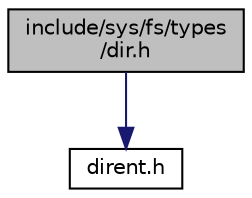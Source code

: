 digraph "include/sys/fs/types/dir.h"
{
 // LATEX_PDF_SIZE
  edge [fontname="Helvetica",fontsize="10",labelfontname="Helvetica",labelfontsize="10"];
  node [fontname="Helvetica",fontsize="10",shape=record];
  Node1 [label="include/sys/fs/types\l/dir.h",height=0.2,width=0.4,color="black", fillcolor="grey75", style="filled", fontcolor="black",tooltip="定义struct dir结构。"];
  Node1 -> Node2 [color="midnightblue",fontsize="10",style="solid"];
  Node2 [label="dirent.h",height=0.2,width=0.4,color="black", fillcolor="white", style="filled",URL="$dirent_8h.html",tooltip="定义struct dirent结构。"];
}
